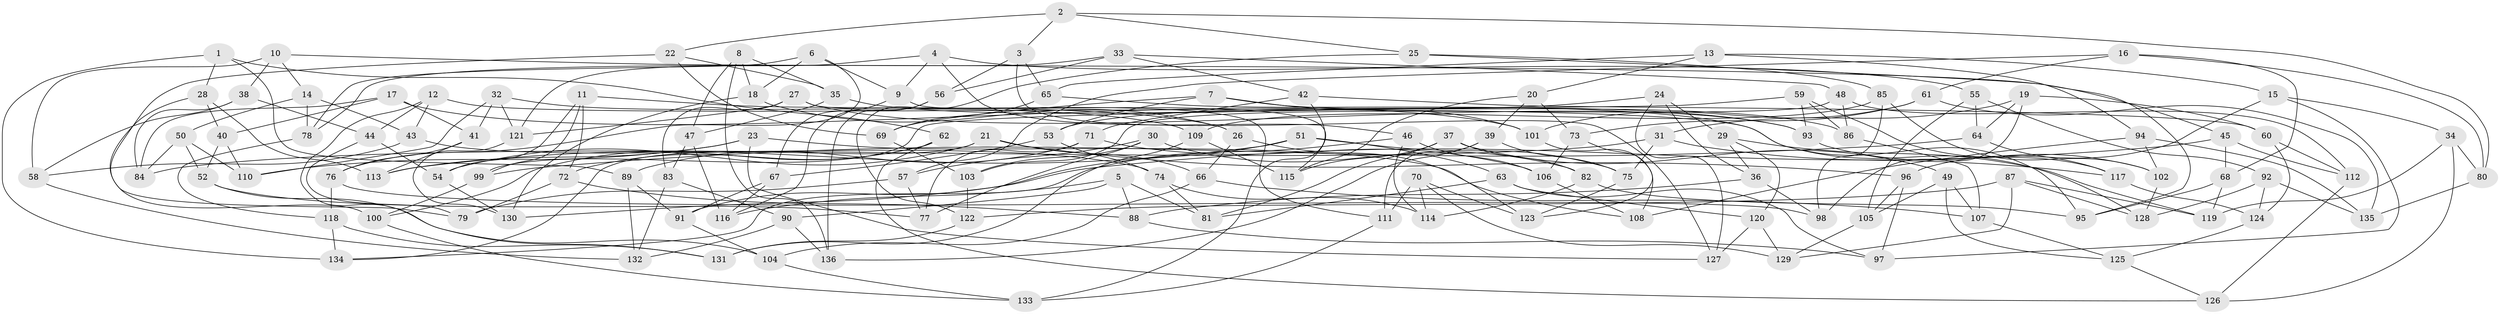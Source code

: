 // Generated by graph-tools (version 1.1) at 2025/58/03/09/25 04:58:21]
// undirected, 136 vertices, 272 edges
graph export_dot {
graph [start="1"]
  node [color=gray90,style=filled];
  1;
  2;
  3;
  4;
  5;
  6;
  7;
  8;
  9;
  10;
  11;
  12;
  13;
  14;
  15;
  16;
  17;
  18;
  19;
  20;
  21;
  22;
  23;
  24;
  25;
  26;
  27;
  28;
  29;
  30;
  31;
  32;
  33;
  34;
  35;
  36;
  37;
  38;
  39;
  40;
  41;
  42;
  43;
  44;
  45;
  46;
  47;
  48;
  49;
  50;
  51;
  52;
  53;
  54;
  55;
  56;
  57;
  58;
  59;
  60;
  61;
  62;
  63;
  64;
  65;
  66;
  67;
  68;
  69;
  70;
  71;
  72;
  73;
  74;
  75;
  76;
  77;
  78;
  79;
  80;
  81;
  82;
  83;
  84;
  85;
  86;
  87;
  88;
  89;
  90;
  91;
  92;
  93;
  94;
  95;
  96;
  97;
  98;
  99;
  100;
  101;
  102;
  103;
  104;
  105;
  106;
  107;
  108;
  109;
  110;
  111;
  112;
  113;
  114;
  115;
  116;
  117;
  118;
  119;
  120;
  121;
  122;
  123;
  124;
  125;
  126;
  127;
  128;
  129;
  130;
  131;
  132;
  133;
  134;
  135;
  136;
  1 -- 62;
  1 -- 89;
  1 -- 28;
  1 -- 134;
  2 -- 25;
  2 -- 3;
  2 -- 80;
  2 -- 22;
  3 -- 65;
  3 -- 56;
  3 -- 127;
  4 -- 46;
  4 -- 9;
  4 -- 121;
  4 -- 55;
  5 -- 88;
  5 -- 116;
  5 -- 81;
  5 -- 90;
  6 -- 9;
  6 -- 76;
  6 -- 78;
  6 -- 18;
  7 -- 69;
  7 -- 53;
  7 -- 101;
  7 -- 86;
  8 -- 136;
  8 -- 47;
  8 -- 35;
  8 -- 18;
  9 -- 115;
  9 -- 67;
  10 -- 58;
  10 -- 14;
  10 -- 45;
  10 -- 38;
  11 -- 72;
  11 -- 26;
  11 -- 54;
  11 -- 99;
  12 -- 43;
  12 -- 44;
  12 -- 131;
  12 -- 128;
  13 -- 65;
  13 -- 15;
  13 -- 94;
  13 -- 20;
  14 -- 50;
  14 -- 78;
  14 -- 43;
  15 -- 97;
  15 -- 96;
  15 -- 34;
  16 -- 80;
  16 -- 61;
  16 -- 68;
  16 -- 57;
  17 -- 40;
  17 -- 41;
  17 -- 101;
  17 -- 84;
  18 -- 130;
  18 -- 26;
  19 -- 64;
  19 -- 31;
  19 -- 98;
  19 -- 60;
  20 -- 39;
  20 -- 73;
  20 -- 115;
  21 -- 96;
  21 -- 66;
  21 -- 54;
  21 -- 134;
  22 -- 69;
  22 -- 35;
  22 -- 79;
  23 -- 113;
  23 -- 127;
  23 -- 110;
  23 -- 108;
  24 -- 53;
  24 -- 29;
  24 -- 127;
  24 -- 36;
  25 -- 85;
  25 -- 95;
  25 -- 122;
  26 -- 123;
  26 -- 66;
  27 -- 93;
  27 -- 111;
  27 -- 83;
  27 -- 121;
  28 -- 100;
  28 -- 40;
  28 -- 113;
  29 -- 120;
  29 -- 119;
  29 -- 36;
  30 -- 103;
  30 -- 82;
  30 -- 77;
  30 -- 57;
  31 -- 117;
  31 -- 75;
  31 -- 84;
  32 -- 121;
  32 -- 41;
  32 -- 110;
  32 -- 109;
  33 -- 42;
  33 -- 56;
  33 -- 78;
  33 -- 48;
  34 -- 119;
  34 -- 80;
  34 -- 126;
  35 -- 47;
  35 -- 93;
  36 -- 98;
  36 -- 88;
  37 -- 49;
  37 -- 115;
  37 -- 81;
  37 -- 82;
  38 -- 58;
  38 -- 44;
  38 -- 84;
  39 -- 75;
  39 -- 136;
  39 -- 111;
  40 -- 110;
  40 -- 52;
  41 -- 113;
  41 -- 76;
  42 -- 71;
  42 -- 133;
  42 -- 60;
  43 -- 74;
  43 -- 58;
  44 -- 54;
  44 -- 79;
  45 -- 130;
  45 -- 68;
  45 -- 112;
  46 -- 114;
  46 -- 106;
  46 -- 134;
  47 -- 83;
  47 -- 116;
  48 -- 86;
  48 -- 112;
  48 -- 103;
  49 -- 107;
  49 -- 105;
  49 -- 125;
  50 -- 52;
  50 -- 110;
  50 -- 84;
  51 -- 75;
  51 -- 113;
  51 -- 91;
  51 -- 63;
  52 -- 104;
  52 -- 77;
  53 -- 67;
  53 -- 74;
  54 -- 130;
  55 -- 105;
  55 -- 64;
  55 -- 92;
  56 -- 136;
  56 -- 116;
  57 -- 77;
  57 -- 79;
  58 -- 132;
  59 -- 117;
  59 -- 99;
  59 -- 93;
  59 -- 86;
  60 -- 124;
  60 -- 112;
  61 -- 101;
  61 -- 73;
  61 -- 135;
  62 -- 100;
  62 -- 126;
  62 -- 72;
  63 -- 97;
  63 -- 81;
  63 -- 120;
  64 -- 99;
  64 -- 117;
  65 -- 69;
  65 -- 95;
  66 -- 107;
  66 -- 104;
  67 -- 91;
  67 -- 116;
  68 -- 119;
  68 -- 95;
  69 -- 103;
  70 -- 129;
  70 -- 111;
  70 -- 114;
  70 -- 123;
  71 -- 89;
  71 -- 77;
  71 -- 106;
  72 -- 79;
  72 -- 88;
  73 -- 106;
  73 -- 123;
  74 -- 114;
  74 -- 81;
  75 -- 123;
  76 -- 98;
  76 -- 118;
  78 -- 118;
  80 -- 135;
  82 -- 95;
  82 -- 114;
  83 -- 90;
  83 -- 132;
  85 -- 98;
  85 -- 102;
  85 -- 109;
  86 -- 107;
  87 -- 122;
  87 -- 119;
  87 -- 129;
  87 -- 128;
  88 -- 97;
  89 -- 132;
  89 -- 91;
  90 -- 132;
  90 -- 136;
  91 -- 104;
  92 -- 135;
  92 -- 124;
  92 -- 128;
  93 -- 102;
  94 -- 135;
  94 -- 108;
  94 -- 102;
  96 -- 97;
  96 -- 105;
  99 -- 100;
  100 -- 133;
  101 -- 108;
  102 -- 128;
  103 -- 122;
  104 -- 133;
  105 -- 129;
  106 -- 108;
  107 -- 125;
  109 -- 131;
  109 -- 115;
  111 -- 133;
  112 -- 126;
  117 -- 124;
  118 -- 134;
  118 -- 131;
  120 -- 129;
  120 -- 127;
  121 -- 130;
  122 -- 131;
  124 -- 125;
  125 -- 126;
}
